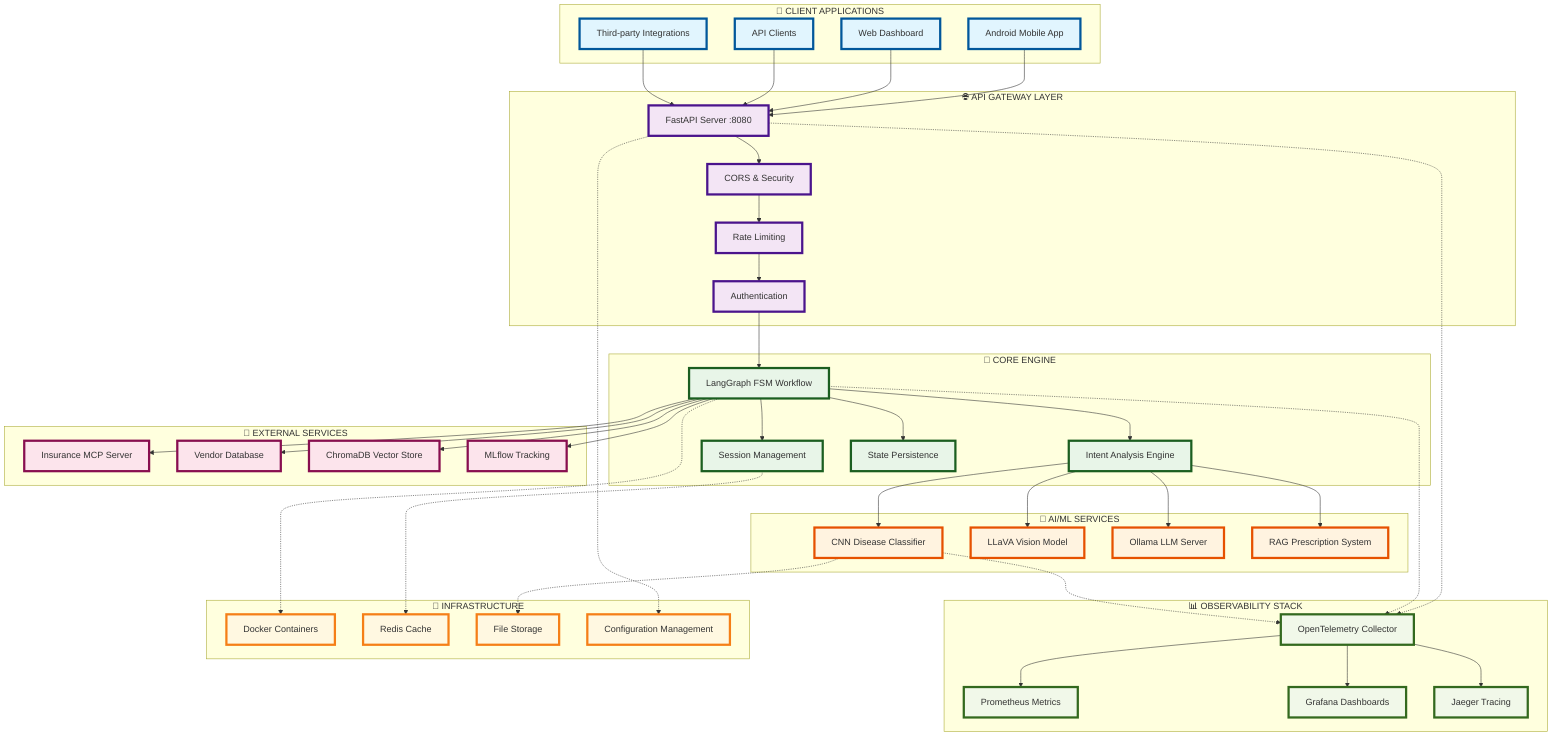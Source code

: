 graph TD
    %% Client Layer
    subgraph CLIENT["📱 CLIENT APPLICATIONS"]
        A1[Android Mobile App]
        A2[Web Dashboard]
        A3[API Clients]
        A4[Third-party Integrations]
    end
    
    %% API Gateway Layer
    subgraph GATEWAY["🌐 API GATEWAY LAYER"]
        B1[FastAPI Server :8080]
        B2[CORS & Security]
        B3[Rate Limiting]
        B4[Authentication]
    end
    
    %% Core Engine Layer
    subgraph CORE["🔄 CORE ENGINE"]
        C1[LangGraph FSM Workflow]
        C2[Intent Analysis Engine]
        C3[Session Management]
        C4[State Persistence]
    end
    
    %% AI/ML Services Layer
    subgraph ML["🧠 AI/ML SERVICES"]
        D1[CNN Disease Classifier]
        D2[LLaVA Vision Model]
        D3[Ollama LLM Server]
        D4[RAG Prescription System]
    end
    
    %% External Services Layer
    subgraph EXTERNAL["🔌 EXTERNAL SERVICES"]
        E1[Insurance MCP Server]
        E2[Vendor Database]
        E3[ChromaDB Vector Store]
        E4[MLflow Tracking]
    end
    
    %% Observability Layer
    subgraph OBSERVABILITY["📊 OBSERVABILITY STACK"]
        F1[OpenTelemetry Collector]
        F2[Prometheus Metrics]
        F3[Grafana Dashboards]
        F4[Jaeger Tracing]
    end
    
    %% Infrastructure Layer
    subgraph INFRASTRUCTURE["🐳 INFRASTRUCTURE"]
        G1[Docker Containers]
        G2[Redis Cache]
        G3[File Storage]
        G4[Configuration Management]
    end
    
    %% Main Vertical Flow - Clean and Simple
    A1 --> B1
    A2 --> B1
    A3 --> B1
    A4 --> B1
    
    B1 --> B2
    B2 --> B3
    B3 --> B4
    B4 --> C1
    
    C1 --> C2
    C1 --> C3
    C1 --> C4
    
    C2 --> D1
    C2 --> D2
    C2 --> D3
    C2 --> D4
    
    C1 --> E1
    C1 --> E2
    C1 --> E3
    C1 --> E4
    
    %% Observability Flow
    B1 -.-> F1
    C1 -.-> F1
    D1 -.-> F1
    
    F1 --> F2
    F1 --> F3
    F1 --> F4
    
    %% Infrastructure Support
    C1 -.-> G1
    C3 -.-> G2
    D1 -.-> G3
    B1 -.-> G4
    
    %% Styling
    classDef clientLayer fill:#e1f5fe,stroke:#01579b,stroke-width:4px
    classDef apiLayer fill:#f3e5f5,stroke:#4a148c,stroke-width:4px
    classDef coreLayer fill:#e8f5e8,stroke:#1b5e20,stroke-width:4px
    classDef mlLayer fill:#fff3e0,stroke:#e65100,stroke-width:4px
    classDef externalLayer fill:#fce4ec,stroke:#880e4f,stroke-width:4px
    classDef observabilityLayer fill:#f1f8e9,stroke:#33691e,stroke-width:4px
    classDef infrastructureLayer fill:#fff8e1,stroke:#f57f17,stroke-width:4px
    
    class A1,A2,A3,A4 clientLayer
    class B1,B2,B3,B4 apiLayer
    class C1,C2,C3,C4 coreLayer
    class D1,D2,D3,D4 mlLayer
    class E1,E2,E3,E4 externalLayer
    class F1,F2,F3,F4 observabilityLayer
    class G1,G2,G3,G4 infrastructureLayer